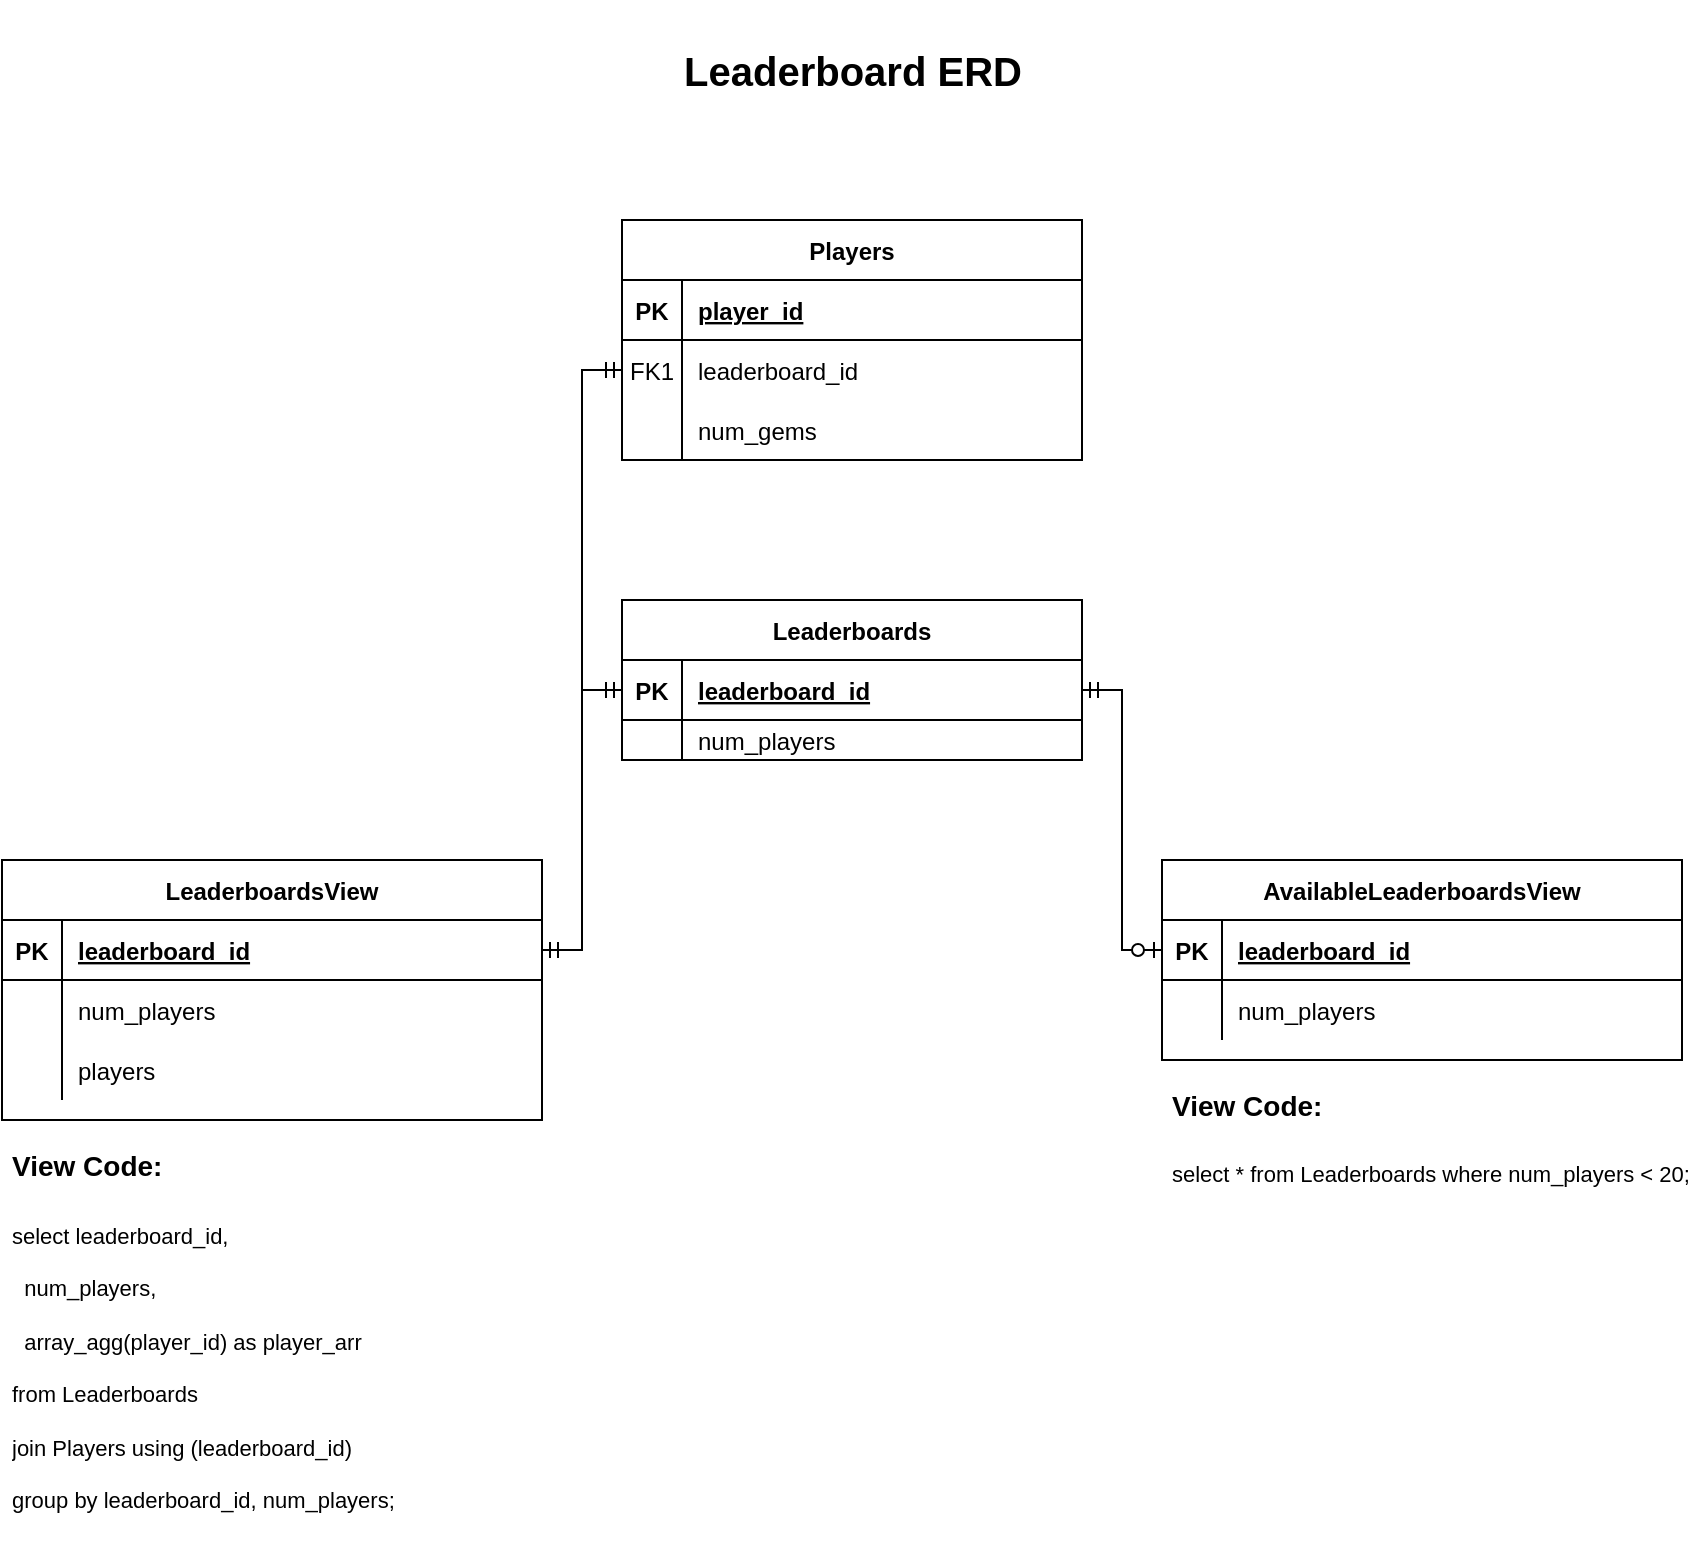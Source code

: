 <mxfile version="15.7.4" type="device"><diagram id="R2lEEEUBdFMjLlhIrx00" name="Page-1"><mxGraphModel dx="1093" dy="1018" grid="1" gridSize="10" guides="1" tooltips="1" connect="1" arrows="1" fold="1" page="1" pageScale="1" pageWidth="1100" pageHeight="850" math="0" shadow="0" extFonts="Permanent Marker^https://fonts.googleapis.com/css?family=Permanent+Marker"><root><mxCell id="0"/><mxCell id="1" parent="0"/><mxCell id="fgRezT3jARcDrf4WM4qn-60" value="Players" style="shape=table;startSize=30;container=1;collapsible=1;childLayout=tableLayout;fixedRows=1;rowLines=0;fontStyle=1;align=center;resizeLast=1;" vertex="1" parent="1"><mxGeometry x="460" y="130" width="230" height="120" as="geometry"/></mxCell><mxCell id="fgRezT3jARcDrf4WM4qn-61" value="" style="shape=partialRectangle;collapsible=0;dropTarget=0;pointerEvents=0;fillColor=none;top=0;left=0;bottom=1;right=0;points=[[0,0.5],[1,0.5]];portConstraint=eastwest;" vertex="1" parent="fgRezT3jARcDrf4WM4qn-60"><mxGeometry y="30" width="230" height="30" as="geometry"/></mxCell><mxCell id="fgRezT3jARcDrf4WM4qn-62" value="PK" style="shape=partialRectangle;connectable=0;fillColor=none;top=0;left=0;bottom=0;right=0;fontStyle=1;overflow=hidden;" vertex="1" parent="fgRezT3jARcDrf4WM4qn-61"><mxGeometry width="30" height="30" as="geometry"><mxRectangle width="30" height="30" as="alternateBounds"/></mxGeometry></mxCell><mxCell id="fgRezT3jARcDrf4WM4qn-63" value="player_id" style="shape=partialRectangle;connectable=0;fillColor=none;top=0;left=0;bottom=0;right=0;align=left;spacingLeft=6;fontStyle=5;overflow=hidden;" vertex="1" parent="fgRezT3jARcDrf4WM4qn-61"><mxGeometry x="30" width="200" height="30" as="geometry"><mxRectangle width="200" height="30" as="alternateBounds"/></mxGeometry></mxCell><mxCell id="fgRezT3jARcDrf4WM4qn-64" value="" style="shape=partialRectangle;collapsible=0;dropTarget=0;pointerEvents=0;fillColor=none;top=0;left=0;bottom=0;right=0;points=[[0,0.5],[1,0.5]];portConstraint=eastwest;" vertex="1" parent="fgRezT3jARcDrf4WM4qn-60"><mxGeometry y="60" width="230" height="30" as="geometry"/></mxCell><mxCell id="fgRezT3jARcDrf4WM4qn-65" value="FK1" style="shape=partialRectangle;connectable=0;fillColor=none;top=0;left=0;bottom=0;right=0;editable=1;overflow=hidden;" vertex="1" parent="fgRezT3jARcDrf4WM4qn-64"><mxGeometry width="30" height="30" as="geometry"><mxRectangle width="30" height="30" as="alternateBounds"/></mxGeometry></mxCell><mxCell id="fgRezT3jARcDrf4WM4qn-66" value="leaderboard_id" style="shape=partialRectangle;connectable=0;fillColor=none;top=0;left=0;bottom=0;right=0;align=left;spacingLeft=6;overflow=hidden;" vertex="1" parent="fgRezT3jARcDrf4WM4qn-64"><mxGeometry x="30" width="200" height="30" as="geometry"><mxRectangle width="200" height="30" as="alternateBounds"/></mxGeometry></mxCell><mxCell id="fgRezT3jARcDrf4WM4qn-67" value="" style="shape=partialRectangle;collapsible=0;dropTarget=0;pointerEvents=0;fillColor=none;top=0;left=0;bottom=0;right=0;points=[[0,0.5],[1,0.5]];portConstraint=eastwest;" vertex="1" parent="fgRezT3jARcDrf4WM4qn-60"><mxGeometry y="90" width="230" height="30" as="geometry"/></mxCell><mxCell id="fgRezT3jARcDrf4WM4qn-68" value="" style="shape=partialRectangle;connectable=0;fillColor=none;top=0;left=0;bottom=0;right=0;editable=1;overflow=hidden;" vertex="1" parent="fgRezT3jARcDrf4WM4qn-67"><mxGeometry width="30" height="30" as="geometry"><mxRectangle width="30" height="30" as="alternateBounds"/></mxGeometry></mxCell><mxCell id="fgRezT3jARcDrf4WM4qn-69" value="num_gems" style="shape=partialRectangle;connectable=0;fillColor=none;top=0;left=0;bottom=0;right=0;align=left;spacingLeft=6;overflow=hidden;" vertex="1" parent="fgRezT3jARcDrf4WM4qn-67"><mxGeometry x="30" width="200" height="30" as="geometry"><mxRectangle width="200" height="30" as="alternateBounds"/></mxGeometry></mxCell><mxCell id="fgRezT3jARcDrf4WM4qn-102" value="Leaderboards" style="shape=table;startSize=30;container=1;collapsible=1;childLayout=tableLayout;fixedRows=1;rowLines=0;fontStyle=1;align=center;resizeLast=1;" vertex="1" parent="1"><mxGeometry x="460" y="320" width="230" height="80" as="geometry"/></mxCell><mxCell id="fgRezT3jARcDrf4WM4qn-103" value="" style="shape=partialRectangle;collapsible=0;dropTarget=0;pointerEvents=0;fillColor=none;top=0;left=0;bottom=1;right=0;points=[[0,0.5],[1,0.5]];portConstraint=eastwest;" vertex="1" parent="fgRezT3jARcDrf4WM4qn-102"><mxGeometry y="30" width="230" height="30" as="geometry"/></mxCell><mxCell id="fgRezT3jARcDrf4WM4qn-104" value="PK" style="shape=partialRectangle;connectable=0;fillColor=none;top=0;left=0;bottom=0;right=0;fontStyle=1;overflow=hidden;" vertex="1" parent="fgRezT3jARcDrf4WM4qn-103"><mxGeometry width="30" height="30" as="geometry"><mxRectangle width="30" height="30" as="alternateBounds"/></mxGeometry></mxCell><mxCell id="fgRezT3jARcDrf4WM4qn-105" value="leaderboard_id" style="shape=partialRectangle;connectable=0;fillColor=none;top=0;left=0;bottom=0;right=0;align=left;spacingLeft=6;fontStyle=5;overflow=hidden;" vertex="1" parent="fgRezT3jARcDrf4WM4qn-103"><mxGeometry x="30" width="200" height="30" as="geometry"><mxRectangle width="200" height="30" as="alternateBounds"/></mxGeometry></mxCell><mxCell id="fgRezT3jARcDrf4WM4qn-171" value="" style="shape=partialRectangle;collapsible=0;dropTarget=0;pointerEvents=0;fillColor=none;top=0;left=0;bottom=0;right=0;points=[[0,0.5],[1,0.5]];portConstraint=eastwest;" vertex="1" parent="fgRezT3jARcDrf4WM4qn-102"><mxGeometry y="60" width="230" height="20" as="geometry"/></mxCell><mxCell id="fgRezT3jARcDrf4WM4qn-172" value="" style="shape=partialRectangle;connectable=0;fillColor=none;top=0;left=0;bottom=0;right=0;editable=1;overflow=hidden;" vertex="1" parent="fgRezT3jARcDrf4WM4qn-171"><mxGeometry width="30" height="20" as="geometry"><mxRectangle width="30" height="20" as="alternateBounds"/></mxGeometry></mxCell><mxCell id="fgRezT3jARcDrf4WM4qn-173" value="num_players" style="shape=partialRectangle;connectable=0;fillColor=none;top=0;left=0;bottom=0;right=0;align=left;spacingLeft=6;overflow=hidden;" vertex="1" parent="fgRezT3jARcDrf4WM4qn-171"><mxGeometry x="30" width="200" height="20" as="geometry"><mxRectangle width="200" height="20" as="alternateBounds"/></mxGeometry></mxCell><mxCell id="fgRezT3jARcDrf4WM4qn-114" value="AvailableLeaderboardsView" style="shape=table;startSize=30;container=1;collapsible=1;childLayout=tableLayout;fixedRows=1;rowLines=0;fontStyle=1;align=center;resizeLast=1;" vertex="1" parent="1"><mxGeometry x="730" y="450" width="260" height="100" as="geometry"/></mxCell><mxCell id="fgRezT3jARcDrf4WM4qn-115" value="" style="shape=partialRectangle;collapsible=0;dropTarget=0;pointerEvents=0;fillColor=none;top=0;left=0;bottom=1;right=0;points=[[0,0.5],[1,0.5]];portConstraint=eastwest;" vertex="1" parent="fgRezT3jARcDrf4WM4qn-114"><mxGeometry y="30" width="260" height="30" as="geometry"/></mxCell><mxCell id="fgRezT3jARcDrf4WM4qn-116" value="PK" style="shape=partialRectangle;connectable=0;fillColor=none;top=0;left=0;bottom=0;right=0;fontStyle=1;overflow=hidden;" vertex="1" parent="fgRezT3jARcDrf4WM4qn-115"><mxGeometry width="30" height="30" as="geometry"><mxRectangle width="30" height="30" as="alternateBounds"/></mxGeometry></mxCell><mxCell id="fgRezT3jARcDrf4WM4qn-117" value="leaderboard_id" style="shape=partialRectangle;connectable=0;fillColor=none;top=0;left=0;bottom=0;right=0;align=left;spacingLeft=6;fontStyle=5;overflow=hidden;" vertex="1" parent="fgRezT3jARcDrf4WM4qn-115"><mxGeometry x="30" width="230" height="30" as="geometry"><mxRectangle width="230" height="30" as="alternateBounds"/></mxGeometry></mxCell><mxCell id="fgRezT3jARcDrf4WM4qn-118" value="" style="shape=partialRectangle;collapsible=0;dropTarget=0;pointerEvents=0;fillColor=none;top=0;left=0;bottom=0;right=0;points=[[0,0.5],[1,0.5]];portConstraint=eastwest;" vertex="1" parent="fgRezT3jARcDrf4WM4qn-114"><mxGeometry y="60" width="260" height="30" as="geometry"/></mxCell><mxCell id="fgRezT3jARcDrf4WM4qn-119" value="" style="shape=partialRectangle;connectable=0;fillColor=none;top=0;left=0;bottom=0;right=0;editable=1;overflow=hidden;" vertex="1" parent="fgRezT3jARcDrf4WM4qn-118"><mxGeometry width="30" height="30" as="geometry"><mxRectangle width="30" height="30" as="alternateBounds"/></mxGeometry></mxCell><mxCell id="fgRezT3jARcDrf4WM4qn-120" value="num_players" style="shape=partialRectangle;connectable=0;fillColor=none;top=0;left=0;bottom=0;right=0;align=left;spacingLeft=6;overflow=hidden;" vertex="1" parent="fgRezT3jARcDrf4WM4qn-118"><mxGeometry x="30" width="230" height="30" as="geometry"><mxRectangle width="230" height="30" as="alternateBounds"/></mxGeometry></mxCell><mxCell id="fgRezT3jARcDrf4WM4qn-128" value="" style="edgeStyle=elbowEdgeStyle;fontSize=12;html=1;endArrow=ERmandOne;startArrow=ERmandOne;rounded=0;entryX=0;entryY=0.5;entryDx=0;entryDy=0;exitX=0;exitY=0.5;exitDx=0;exitDy=0;" edge="1" parent="1" source="fgRezT3jARcDrf4WM4qn-103" target="fgRezT3jARcDrf4WM4qn-64"><mxGeometry width="100" height="100" relative="1" as="geometry"><mxPoint x="390" y="440" as="sourcePoint"/><mxPoint x="460" y="220" as="targetPoint"/><Array as="points"><mxPoint x="440" y="300"/></Array></mxGeometry></mxCell><mxCell id="fgRezT3jARcDrf4WM4qn-134" value="" style="edgeStyle=elbowEdgeStyle;fontSize=12;html=1;endArrow=ERzeroToOne;startArrow=ERmandOne;rounded=0;exitX=1;exitY=0.5;exitDx=0;exitDy=0;entryX=0;entryY=0.5;entryDx=0;entryDy=0;" edge="1" parent="1" source="fgRezT3jARcDrf4WM4qn-103" target="fgRezT3jARcDrf4WM4qn-115"><mxGeometry width="100" height="100" relative="1" as="geometry"><mxPoint x="580" y="280" as="sourcePoint"/><mxPoint x="680" y="180" as="targetPoint"/></mxGeometry></mxCell><mxCell id="fgRezT3jARcDrf4WM4qn-136" value="&lt;h1&gt;&lt;font style=&quot;font-size: 14px ; line-height: 1.6&quot;&gt;View Code:&lt;/font&gt;&lt;/h1&gt;&lt;p style=&quot;font-size: 11px&quot;&gt;select * from Leaderboards where num_players &amp;lt; 20;&lt;/p&gt;" style="text;html=1;strokeColor=none;fillColor=none;spacing=5;spacingTop=-20;whiteSpace=wrap;overflow=hidden;rounded=0;" vertex="1" parent="1"><mxGeometry x="730" y="550" width="270" height="70" as="geometry"/></mxCell><mxCell id="fgRezT3jARcDrf4WM4qn-157" value="&lt;h1&gt;&lt;font style=&quot;font-size: 14px ; line-height: 1.6&quot;&gt;View Code:&lt;/font&gt;&lt;/h1&gt;&lt;p&gt;&lt;span style=&quot;font-size: 11px&quot;&gt;select leaderboard_id,&lt;/span&gt;&lt;/p&gt;&lt;p&gt;&lt;span style=&quot;font-size: 11px&quot;&gt;&amp;nbsp; num_players,&lt;/span&gt;&lt;/p&gt;&lt;p&gt;&lt;span style=&quot;font-size: 11px&quot;&gt;&amp;nbsp; array_agg(player_id) as player_arr&lt;/span&gt;&lt;/p&gt;&lt;p&gt;&lt;span style=&quot;font-size: 11px&quot;&gt;from Leaderboards&lt;/span&gt;&lt;/p&gt;&lt;p&gt;&lt;span style=&quot;font-size: 11px&quot;&gt;join Players using (leaderboard_id)&lt;/span&gt;&lt;/p&gt;&lt;p&gt;&lt;span style=&quot;font-size: 11px&quot;&gt;group by leaderboard_id, num_players;&lt;/span&gt;&lt;/p&gt;" style="text;html=1;strokeColor=none;fillColor=none;spacing=5;spacingTop=-20;whiteSpace=wrap;overflow=hidden;rounded=0;" vertex="1" parent="1"><mxGeometry x="150" y="580" width="240" height="210" as="geometry"/></mxCell><mxCell id="fgRezT3jARcDrf4WM4qn-158" value="" style="edgeStyle=elbowEdgeStyle;fontSize=12;html=1;endArrow=ERmandOne;startArrow=ERmandOne;rounded=0;entryX=0;entryY=0.5;entryDx=0;entryDy=0;exitX=1;exitY=0.5;exitDx=0;exitDy=0;" edge="1" parent="1" source="fgRezT3jARcDrf4WM4qn-161" target="fgRezT3jARcDrf4WM4qn-103"><mxGeometry width="100" height="100" relative="1" as="geometry"><mxPoint x="400" y="495" as="sourcePoint"/><mxPoint x="540" y="310" as="targetPoint"/><Array as="points"><mxPoint x="440" y="430"/></Array></mxGeometry></mxCell><mxCell id="fgRezT3jARcDrf4WM4qn-159" value="&lt;font size=&quot;1&quot;&gt;&lt;b style=&quot;font-size: 20px&quot;&gt;Leaderboard ERD&lt;/b&gt;&lt;/font&gt;" style="text;html=1;strokeColor=none;fillColor=none;align=center;verticalAlign=middle;whiteSpace=wrap;rounded=0;fontSize=14;" vertex="1" parent="1"><mxGeometry x="452.5" y="20" width="245" height="70" as="geometry"/></mxCell><mxCell id="fgRezT3jARcDrf4WM4qn-160" value="LeaderboardsView" style="shape=table;startSize=30;container=1;collapsible=1;childLayout=tableLayout;fixedRows=1;rowLines=0;fontStyle=1;align=center;resizeLast=1;" vertex="1" parent="1"><mxGeometry x="150" y="450" width="270" height="130" as="geometry"/></mxCell><mxCell id="fgRezT3jARcDrf4WM4qn-161" value="" style="shape=partialRectangle;collapsible=0;dropTarget=0;pointerEvents=0;fillColor=none;top=0;left=0;bottom=1;right=0;points=[[0,0.5],[1,0.5]];portConstraint=eastwest;" vertex="1" parent="fgRezT3jARcDrf4WM4qn-160"><mxGeometry y="30" width="270" height="30" as="geometry"/></mxCell><mxCell id="fgRezT3jARcDrf4WM4qn-162" value="PK" style="shape=partialRectangle;connectable=0;fillColor=none;top=0;left=0;bottom=0;right=0;fontStyle=1;overflow=hidden;" vertex="1" parent="fgRezT3jARcDrf4WM4qn-161"><mxGeometry width="30" height="30" as="geometry"><mxRectangle width="30" height="30" as="alternateBounds"/></mxGeometry></mxCell><mxCell id="fgRezT3jARcDrf4WM4qn-163" value="leaderboard_id" style="shape=partialRectangle;connectable=0;fillColor=none;top=0;left=0;bottom=0;right=0;align=left;spacingLeft=6;fontStyle=5;overflow=hidden;" vertex="1" parent="fgRezT3jARcDrf4WM4qn-161"><mxGeometry x="30" width="240" height="30" as="geometry"><mxRectangle width="240" height="30" as="alternateBounds"/></mxGeometry></mxCell><mxCell id="fgRezT3jARcDrf4WM4qn-164" value="" style="shape=partialRectangle;collapsible=0;dropTarget=0;pointerEvents=0;fillColor=none;top=0;left=0;bottom=0;right=0;points=[[0,0.5],[1,0.5]];portConstraint=eastwest;" vertex="1" parent="fgRezT3jARcDrf4WM4qn-160"><mxGeometry y="60" width="270" height="30" as="geometry"/></mxCell><mxCell id="fgRezT3jARcDrf4WM4qn-165" value="" style="shape=partialRectangle;connectable=0;fillColor=none;top=0;left=0;bottom=0;right=0;editable=1;overflow=hidden;" vertex="1" parent="fgRezT3jARcDrf4WM4qn-164"><mxGeometry width="30" height="30" as="geometry"><mxRectangle width="30" height="30" as="alternateBounds"/></mxGeometry></mxCell><mxCell id="fgRezT3jARcDrf4WM4qn-166" value="num_players" style="shape=partialRectangle;connectable=0;fillColor=none;top=0;left=0;bottom=0;right=0;align=left;spacingLeft=6;overflow=hidden;" vertex="1" parent="fgRezT3jARcDrf4WM4qn-164"><mxGeometry x="30" width="240" height="30" as="geometry"><mxRectangle width="240" height="30" as="alternateBounds"/></mxGeometry></mxCell><mxCell id="fgRezT3jARcDrf4WM4qn-174" value="" style="shape=partialRectangle;collapsible=0;dropTarget=0;pointerEvents=0;fillColor=none;top=0;left=0;bottom=0;right=0;points=[[0,0.5],[1,0.5]];portConstraint=eastwest;" vertex="1" parent="fgRezT3jARcDrf4WM4qn-160"><mxGeometry y="90" width="270" height="30" as="geometry"/></mxCell><mxCell id="fgRezT3jARcDrf4WM4qn-175" value="" style="shape=partialRectangle;connectable=0;fillColor=none;top=0;left=0;bottom=0;right=0;editable=1;overflow=hidden;" vertex="1" parent="fgRezT3jARcDrf4WM4qn-174"><mxGeometry width="30" height="30" as="geometry"><mxRectangle width="30" height="30" as="alternateBounds"/></mxGeometry></mxCell><mxCell id="fgRezT3jARcDrf4WM4qn-176" value="players" style="shape=partialRectangle;connectable=0;fillColor=none;top=0;left=0;bottom=0;right=0;align=left;spacingLeft=6;overflow=hidden;" vertex="1" parent="fgRezT3jARcDrf4WM4qn-174"><mxGeometry x="30" width="240" height="30" as="geometry"><mxRectangle width="240" height="30" as="alternateBounds"/></mxGeometry></mxCell></root></mxGraphModel></diagram></mxfile>